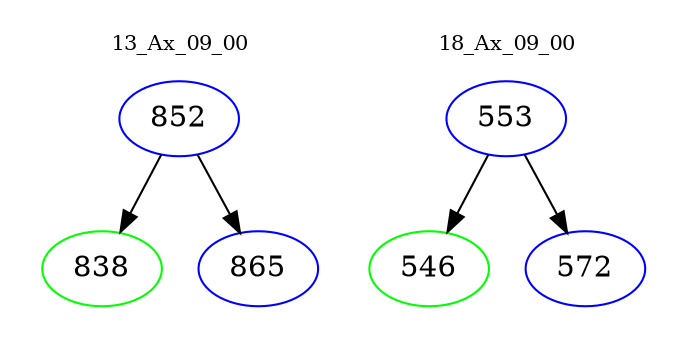 digraph{
subgraph cluster_0 {
color = white
label = "13_Ax_09_00";
fontsize=10;
T0_852 [label="852", color="blue"]
T0_852 -> T0_838 [color="black"]
T0_838 [label="838", color="green"]
T0_852 -> T0_865 [color="black"]
T0_865 [label="865", color="blue"]
}
subgraph cluster_1 {
color = white
label = "18_Ax_09_00";
fontsize=10;
T1_553 [label="553", color="blue"]
T1_553 -> T1_546 [color="black"]
T1_546 [label="546", color="green"]
T1_553 -> T1_572 [color="black"]
T1_572 [label="572", color="blue"]
}
}
